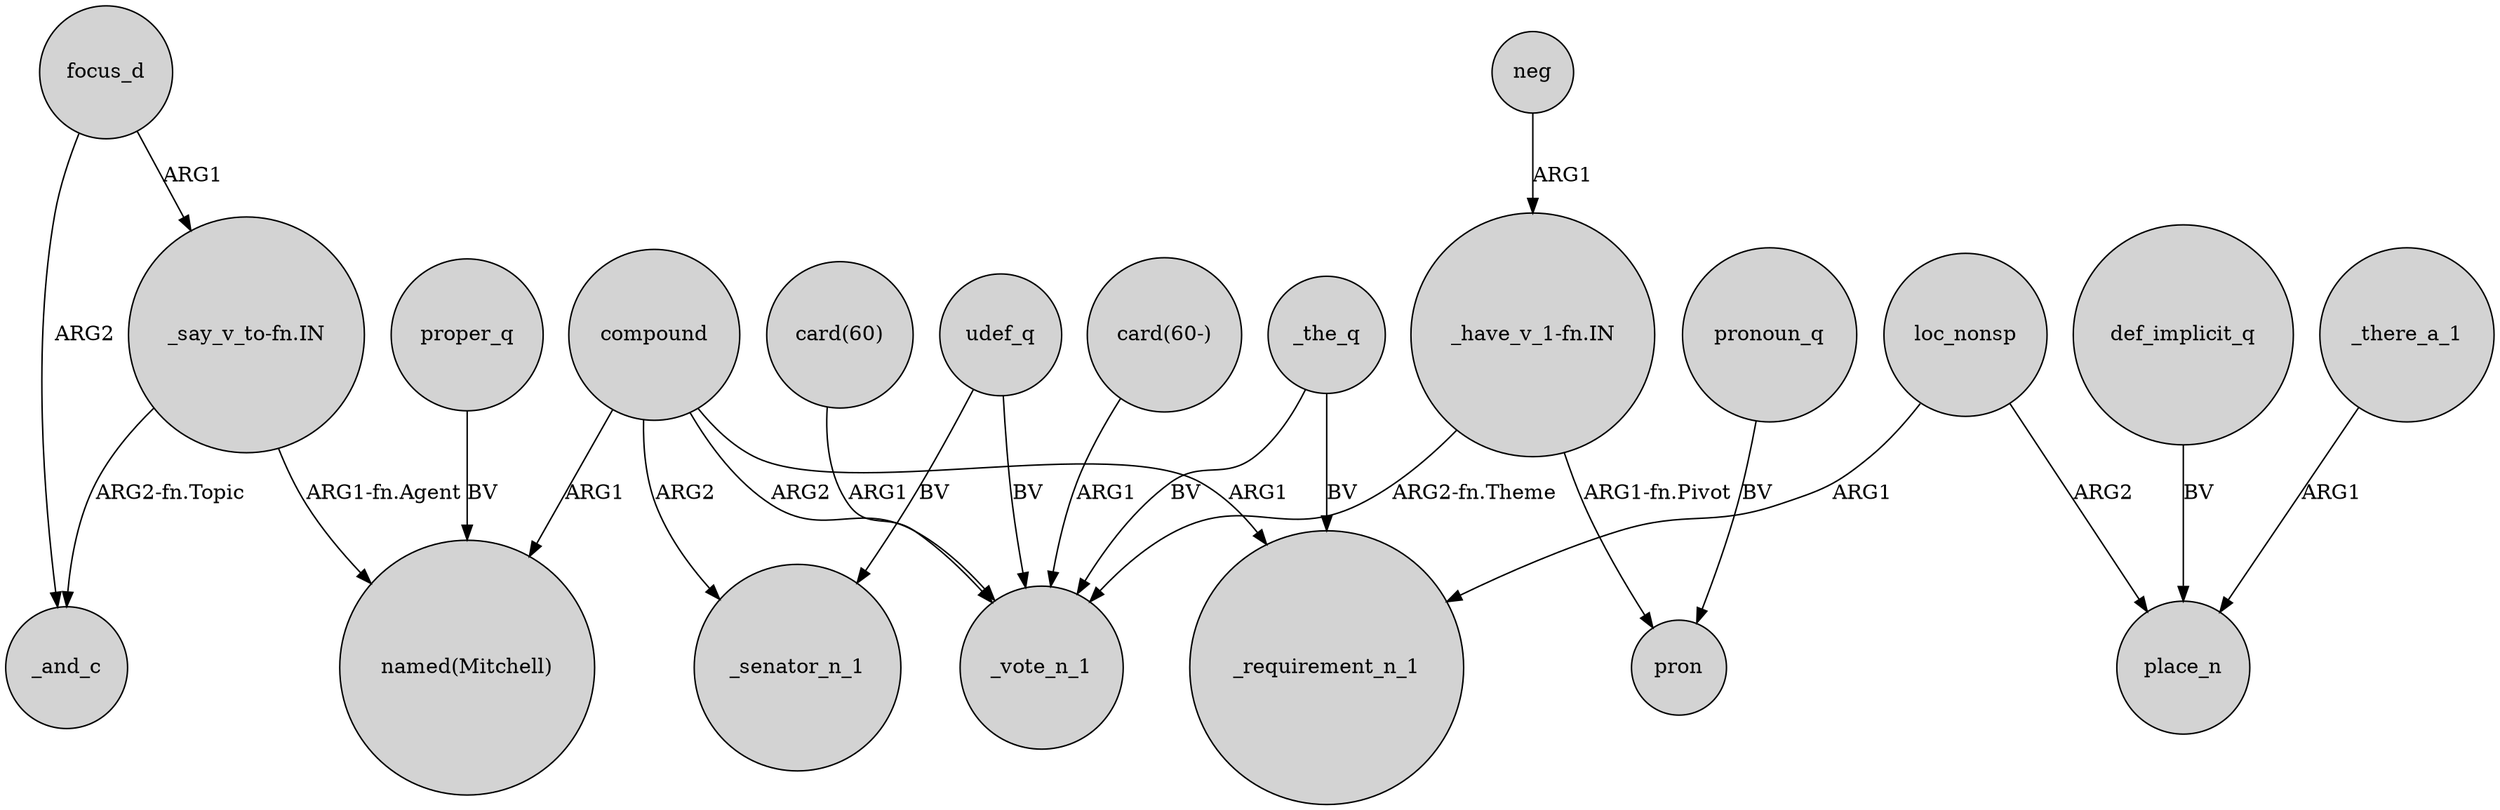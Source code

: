digraph {
	node [shape=circle style=filled]
	"_say_v_to-fn.IN" -> "named(Mitchell)" [label="ARG1-fn.Agent"]
	"_have_v_1-fn.IN" -> _vote_n_1 [label="ARG2-fn.Theme"]
	loc_nonsp -> _requirement_n_1 [label=ARG1]
	udef_q -> _senator_n_1 [label=BV]
	neg -> "_have_v_1-fn.IN" [label=ARG1]
	"card(60-)" -> _vote_n_1 [label=ARG1]
	_the_q -> _vote_n_1 [label=BV]
	def_implicit_q -> place_n [label=BV]
	"_have_v_1-fn.IN" -> pron [label="ARG1-fn.Pivot"]
	focus_d -> _and_c [label=ARG2]
	compound -> "named(Mitchell)" [label=ARG1]
	pronoun_q -> pron [label=BV]
	compound -> _senator_n_1 [label=ARG2]
	"_say_v_to-fn.IN" -> _and_c [label="ARG2-fn.Topic"]
	compound -> _vote_n_1 [label=ARG2]
	proper_q -> "named(Mitchell)" [label=BV]
	udef_q -> _vote_n_1 [label=BV]
	compound -> _requirement_n_1 [label=ARG1]
	loc_nonsp -> place_n [label=ARG2]
	"card(60)" -> _vote_n_1 [label=ARG1]
	_there_a_1 -> place_n [label=ARG1]
	focus_d -> "_say_v_to-fn.IN" [label=ARG1]
	_the_q -> _requirement_n_1 [label=BV]
}
